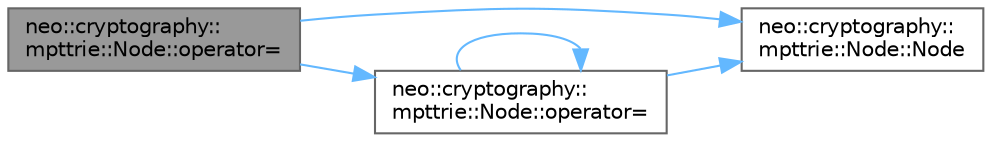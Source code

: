 digraph "neo::cryptography::mpttrie::Node::operator="
{
 // LATEX_PDF_SIZE
  bgcolor="transparent";
  edge [fontname=Helvetica,fontsize=10,labelfontname=Helvetica,labelfontsize=10];
  node [fontname=Helvetica,fontsize=10,shape=box,height=0.2,width=0.4];
  rankdir="LR";
  Node1 [id="Node000001",label="neo::cryptography::\lmpttrie::Node::operator=",height=0.2,width=0.4,color="gray40", fillcolor="grey60", style="filled", fontcolor="black",tooltip="Move assignment operator."];
  Node1 -> Node2 [id="edge1_Node000001_Node000002",color="steelblue1",style="solid",tooltip=" "];
  Node2 [id="Node000002",label="neo::cryptography::\lmpttrie::Node::Node",height=0.2,width=0.4,color="grey40", fillcolor="white", style="filled",URL="$classneo_1_1cryptography_1_1mpttrie_1_1_node.html#a286212fd26ee271980008a9d2692d827",tooltip="Default constructor creates an empty node."];
  Node1 -> Node3 [id="edge2_Node000001_Node000003",color="steelblue1",style="solid",tooltip=" "];
  Node3 [id="Node000003",label="neo::cryptography::\lmpttrie::Node::operator=",height=0.2,width=0.4,color="grey40", fillcolor="white", style="filled",URL="$classneo_1_1cryptography_1_1mpttrie_1_1_node.html#ad5968eb95deac8d36a11128b32228f64",tooltip="Assignment operator."];
  Node3 -> Node2 [id="edge3_Node000003_Node000002",color="steelblue1",style="solid",tooltip=" "];
  Node3 -> Node3 [id="edge4_Node000003_Node000003",color="steelblue1",style="solid",tooltip=" "];
}
